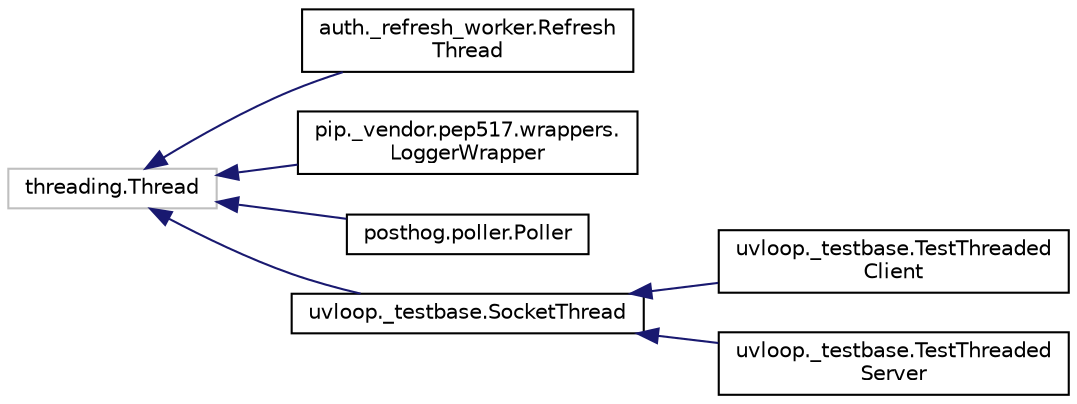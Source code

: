 digraph "Graphical Class Hierarchy"
{
 // LATEX_PDF_SIZE
  edge [fontname="Helvetica",fontsize="10",labelfontname="Helvetica",labelfontsize="10"];
  node [fontname="Helvetica",fontsize="10",shape=record];
  rankdir="LR";
  Node14045 [label="threading.Thread",height=0.2,width=0.4,color="grey75", fillcolor="white", style="filled",tooltip=" "];
  Node14045 -> Node0 [dir="back",color="midnightblue",fontsize="10",style="solid",fontname="Helvetica"];
  Node0 [label="auth._refresh_worker.Refresh\lThread",height=0.2,width=0.4,color="black", fillcolor="white", style="filled",URL="$classauth_1_1__refresh__worker_1_1RefreshThread.html",tooltip=" "];
  Node14045 -> Node14047 [dir="back",color="midnightblue",fontsize="10",style="solid",fontname="Helvetica"];
  Node14047 [label="pip._vendor.pep517.wrappers.\lLoggerWrapper",height=0.2,width=0.4,color="black", fillcolor="white", style="filled",URL="$classpip_1_1__vendor_1_1pep517_1_1wrappers_1_1LoggerWrapper.html",tooltip=" "];
  Node14045 -> Node14048 [dir="back",color="midnightblue",fontsize="10",style="solid",fontname="Helvetica"];
  Node14048 [label="posthog.poller.Poller",height=0.2,width=0.4,color="black", fillcolor="white", style="filled",URL="$classposthog_1_1poller_1_1Poller.html",tooltip=" "];
  Node14045 -> Node14049 [dir="back",color="midnightblue",fontsize="10",style="solid",fontname="Helvetica"];
  Node14049 [label="uvloop._testbase.SocketThread",height=0.2,width=0.4,color="black", fillcolor="white", style="filled",URL="$classuvloop_1_1__testbase_1_1SocketThread.html",tooltip=" "];
  Node14049 -> Node14050 [dir="back",color="midnightblue",fontsize="10",style="solid",fontname="Helvetica"];
  Node14050 [label="uvloop._testbase.TestThreaded\lClient",height=0.2,width=0.4,color="black", fillcolor="white", style="filled",URL="$classuvloop_1_1__testbase_1_1TestThreadedClient.html",tooltip=" "];
  Node14049 -> Node14051 [dir="back",color="midnightblue",fontsize="10",style="solid",fontname="Helvetica"];
  Node14051 [label="uvloop._testbase.TestThreaded\lServer",height=0.2,width=0.4,color="black", fillcolor="white", style="filled",URL="$classuvloop_1_1__testbase_1_1TestThreadedServer.html",tooltip=" "];
}
